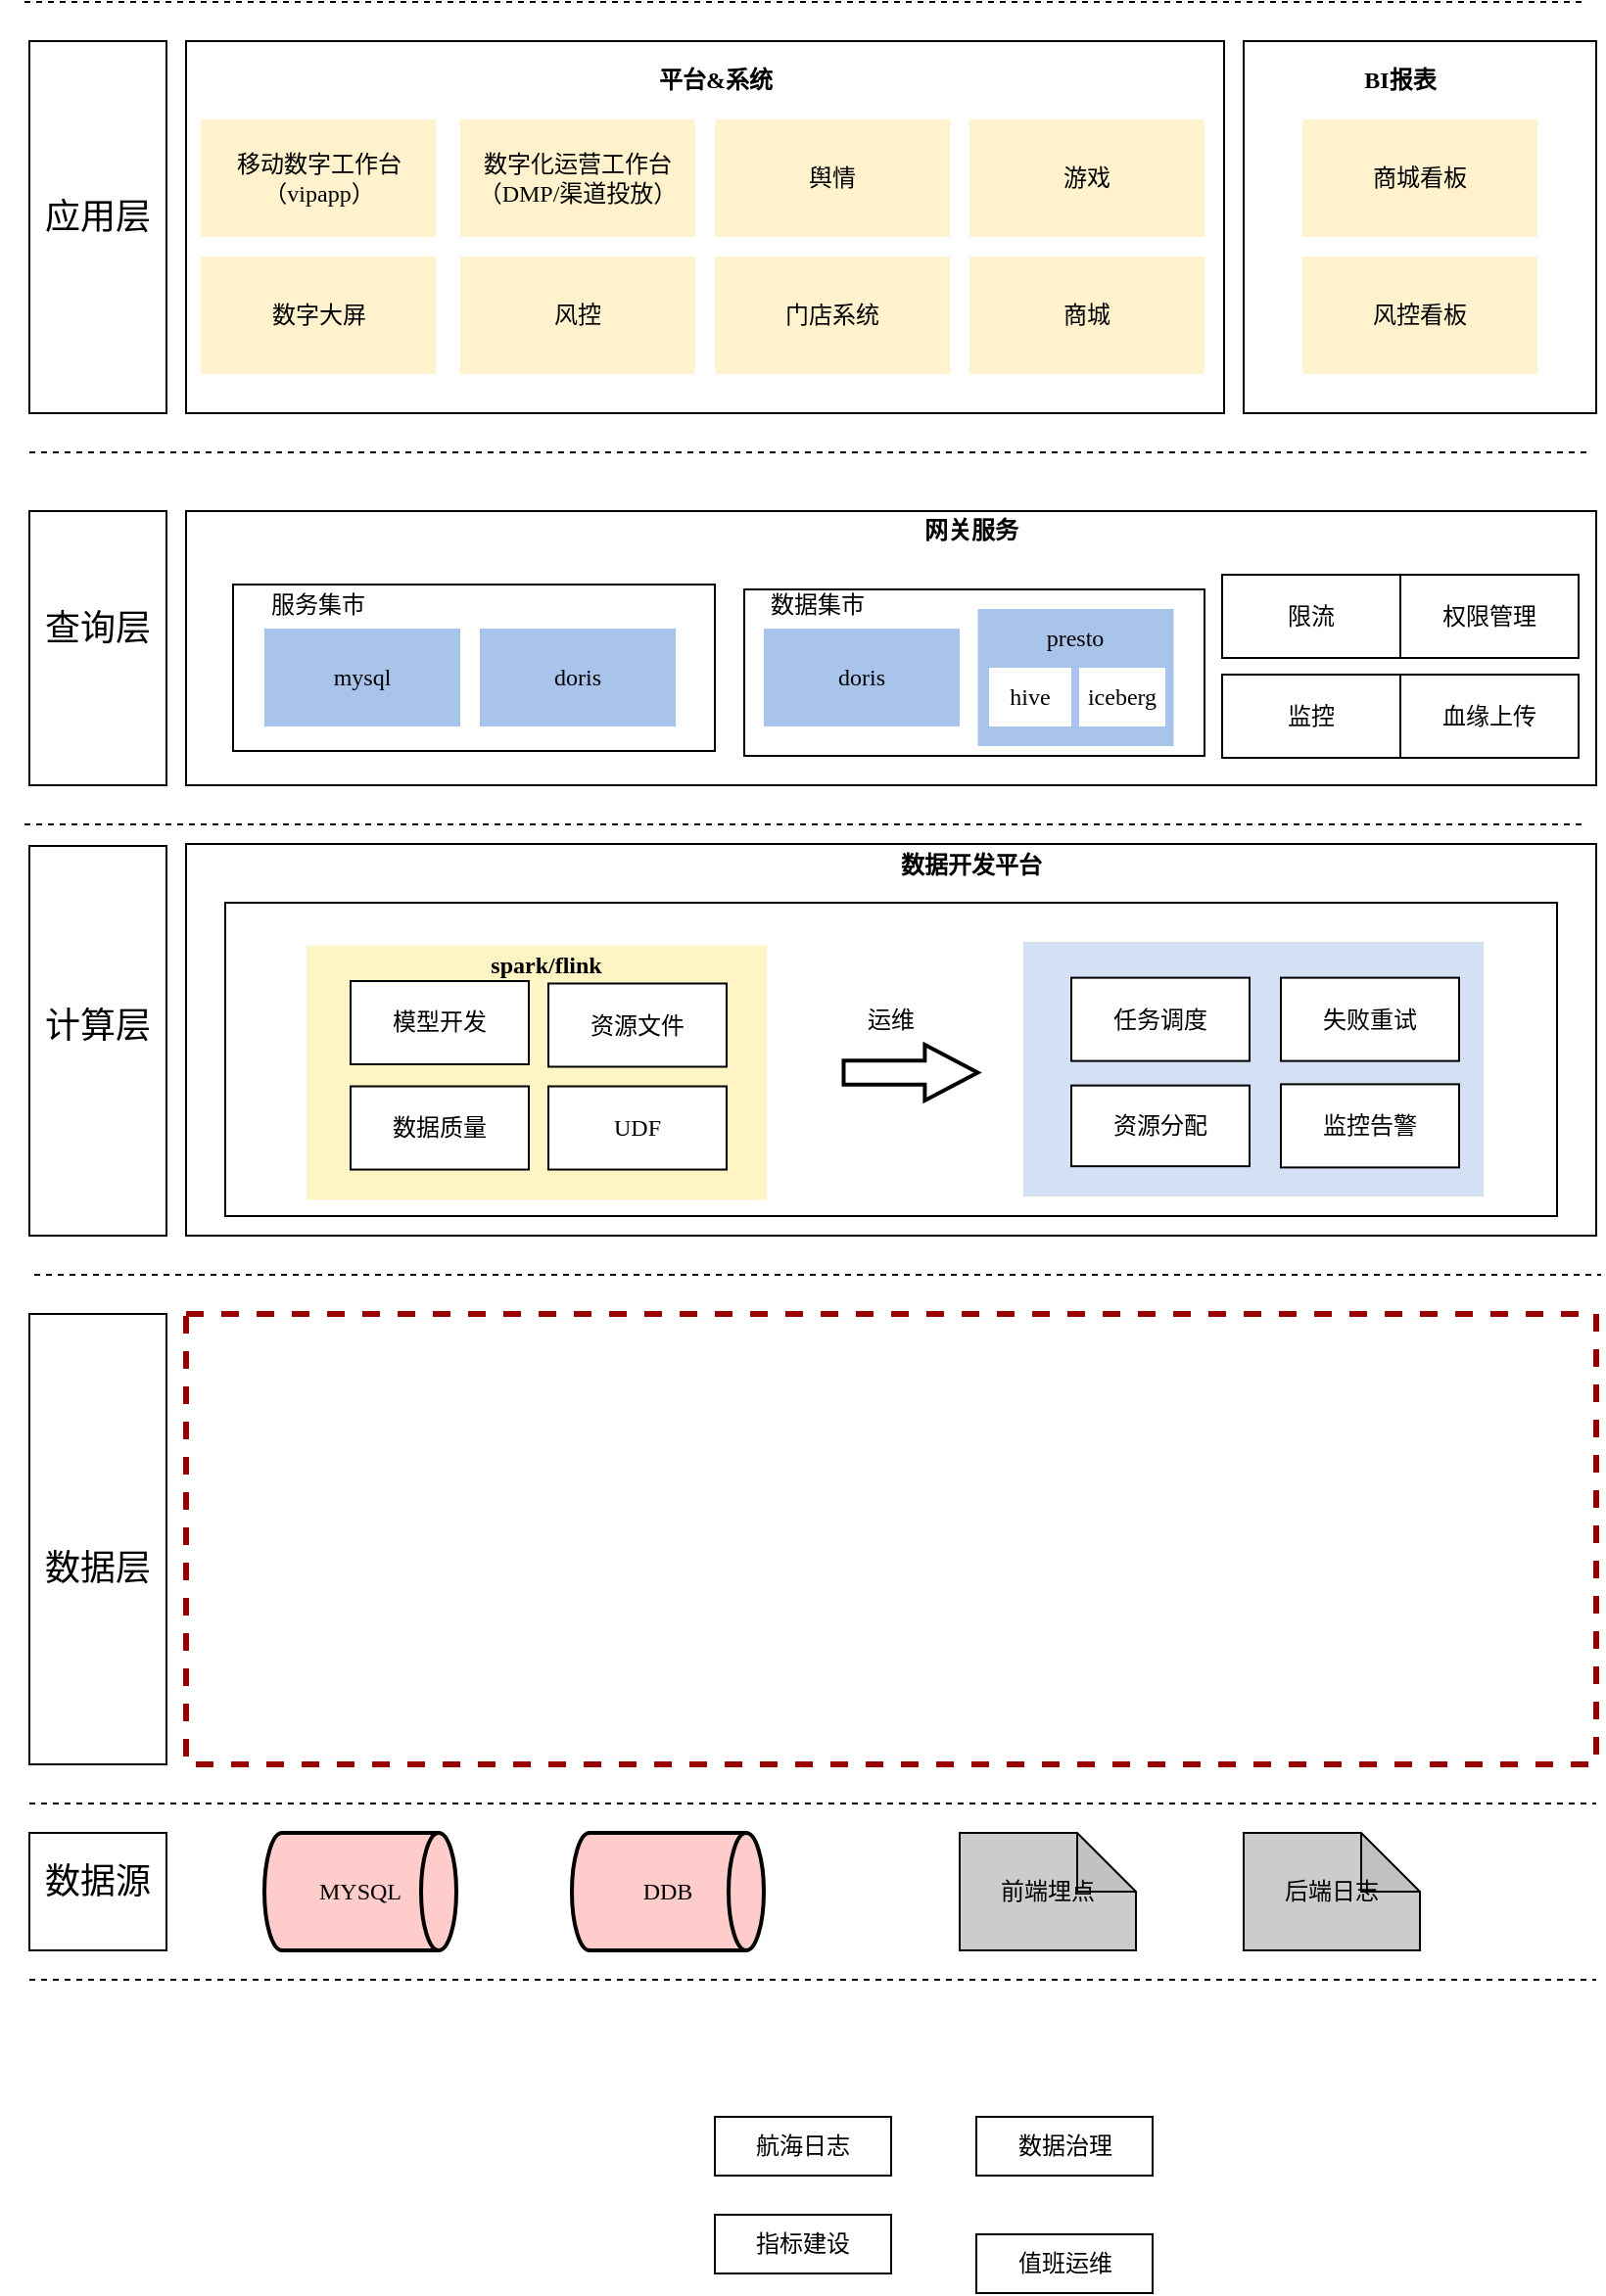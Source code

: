 <mxfile version="20.8.23" type="github">
  <diagram name="第 1 页" id="8vjXtbW4XhxlFyZ9hgyT">
    <mxGraphModel dx="1621" dy="1650" grid="1" gridSize="10" guides="1" tooltips="1" connect="1" arrows="1" fold="1" page="1" pageScale="1" pageWidth="827" pageHeight="1169" math="0" shadow="0">
      <root>
        <mxCell id="0" />
        <mxCell id="1" parent="0" />
        <mxCell id="_2noMWRmmMPCMAu7wt3I-14" value="" style="rounded=0;whiteSpace=wrap;html=1;fontFamily=微软雅黑;" vertex="1" parent="1">
          <mxGeometry y="685" width="70" height="60" as="geometry" />
        </mxCell>
        <mxCell id="_2noMWRmmMPCMAu7wt3I-13" value="" style="rounded=0;whiteSpace=wrap;html=1;fontFamily=微软雅黑;" vertex="1" parent="1">
          <mxGeometry y="420" width="70" height="230" as="geometry" />
        </mxCell>
        <mxCell id="_2noMWRmmMPCMAu7wt3I-6" value="" style="rounded=0;whiteSpace=wrap;html=1;fontFamily=微软雅黑;" vertex="1" parent="1">
          <mxGeometry y="181" width="70" height="199" as="geometry" />
        </mxCell>
        <mxCell id="_2noMWRmmMPCMAu7wt3I-5" value="" style="rounded=0;whiteSpace=wrap;html=1;fontFamily=微软雅黑;" vertex="1" parent="1">
          <mxGeometry y="10" width="70" height="140" as="geometry" />
        </mxCell>
        <mxCell id="ErQYisSNtyv5BiWGh4sq-3" value="" style="rounded=0;whiteSpace=wrap;html=1;fontFamily=微软雅黑;" parent="1" diagramCategory="general" diagramName="Rectangle" vertex="1">
          <mxGeometry x="80" y="-230" width="530" height="190" as="geometry" />
        </mxCell>
        <mxCell id="ErQYisSNtyv5BiWGh4sq-4" value="MYSQL" style="shape=mxgraph.flowchart.direct_data;whiteSpace=wrap;html=1;fillColor=#FFCCCC;strokeColor=#000000;strokeWidth=2;fontFamily=微软雅黑;" parent="1" diagramCategory="Flowchart" diagramName="DirectData" vertex="1">
          <mxGeometry x="120" y="685" width="98" height="60" as="geometry" />
        </mxCell>
        <mxCell id="ErQYisSNtyv5BiWGh4sq-5" value="DDB" style="shape=mxgraph.flowchart.direct_data;whiteSpace=wrap;html=1;fillColor=#FFCCCC;strokeColor=#000000;strokeWidth=2;fontFamily=微软雅黑;" parent="1" diagramCategory="Flowchart" diagramName="DirectData" vertex="1">
          <mxGeometry x="277" y="685" width="98" height="60" as="geometry" />
        </mxCell>
        <mxCell id="ErQYisSNtyv5BiWGh4sq-6" value="前端埋点" style="shape=note;whiteSpace=wrap;html=1;backgroundOutline=1;darkOpacity=0.05;strokeColor=#000000;fillColor=#CCCCCC;fontFamily=微软雅黑;" parent="1" diagramCategory="general" diagramName="Note" vertex="1">
          <mxGeometry x="475" y="685" width="90" height="60" as="geometry" />
        </mxCell>
        <mxCell id="ErQYisSNtyv5BiWGh4sq-7" value="" style="endArrow=none;dashed=1;html=1;fontFamily=微软雅黑;" parent="1" diagramCategory="general" diagramName="dashed" edge="1">
          <mxGeometry width="50" height="50" relative="1" as="geometry">
            <mxPoint y="670" as="sourcePoint" />
            <mxPoint x="800" y="670" as="targetPoint" />
          </mxGeometry>
        </mxCell>
        <mxCell id="ErQYisSNtyv5BiWGh4sq-8" value="" style="endArrow=none;dashed=1;html=1;fontFamily=微软雅黑;" parent="1" diagramCategory="general" diagramName="dashed" edge="1">
          <mxGeometry width="50" height="50" relative="1" as="geometry">
            <mxPoint x="2.5" y="400" as="sourcePoint" />
            <mxPoint x="802.5" y="400" as="targetPoint" />
          </mxGeometry>
        </mxCell>
        <mxCell id="ErQYisSNtyv5BiWGh4sq-13" value="后端日志" style="shape=note;whiteSpace=wrap;html=1;backgroundOutline=1;darkOpacity=0.05;strokeColor=#000000;fillColor=#CCCCCC;fontFamily=微软雅黑;" parent="1" diagramCategory="general" diagramName="Note" vertex="1">
          <mxGeometry x="620" y="685" width="90" height="60" as="geometry" />
        </mxCell>
        <mxCell id="ErQYisSNtyv5BiWGh4sq-14" value="" style="rounded=0;whiteSpace=wrap;html=1;fontFamily=微软雅黑;" parent="1" diagramCategory="general" diagramName="Rectangle" vertex="1">
          <mxGeometry x="80" y="180" width="720" height="200" as="geometry" />
        </mxCell>
        <mxCell id="ErQYisSNtyv5BiWGh4sq-15" value="" style="endArrow=none;dashed=1;html=1;fontFamily=微软雅黑;" parent="1" diagramCategory="general" diagramName="dashed" edge="1">
          <mxGeometry width="50" height="50" relative="1" as="geometry">
            <mxPoint x="-2.5" y="170" as="sourcePoint" />
            <mxPoint x="792.5" y="170" as="targetPoint" />
          </mxGeometry>
        </mxCell>
        <mxCell id="ErQYisSNtyv5BiWGh4sq-17" value="" style="rounded=0;whiteSpace=wrap;html=1;strokeColor=#990000;strokeWidth=3;dashed=1;fontFamily=微软雅黑;" parent="1" diagramCategory="general" diagramName="Rectangle" vertex="1">
          <mxGeometry x="80" y="420" width="720" height="230" as="geometry" />
        </mxCell>
        <mxCell id="ErQYisSNtyv5BiWGh4sq-18" value="移动数字工作台（vipapp）" style="rounded=0;whiteSpace=wrap;html=1;strokeColor=none;fillColor=#FFF2CC;fontFamily=微软雅黑;" parent="1" diagramCategory="general" diagramName="Rectangle" vertex="1">
          <mxGeometry x="87.5" y="-190" width="120" height="60" as="geometry" />
        </mxCell>
        <mxCell id="ErQYisSNtyv5BiWGh4sq-19" value="数字化运营工作台&lt;br&gt;（DMP/渠道投放）" style="rounded=0;whiteSpace=wrap;html=1;strokeColor=none;fillColor=#FFF2CC;fontFamily=微软雅黑;" parent="1" diagramCategory="general" diagramName="Rectangle" vertex="1">
          <mxGeometry x="220" y="-190" width="120" height="60" as="geometry" />
        </mxCell>
        <mxCell id="ErQYisSNtyv5BiWGh4sq-20" value="数字大屏" style="rounded=0;whiteSpace=wrap;html=1;strokeColor=none;fillColor=#FFF2CC;fontFamily=微软雅黑;" parent="1" diagramCategory="general" diagramName="Rectangle" vertex="1">
          <mxGeometry x="87.5" y="-120" width="120" height="60" as="geometry" />
        </mxCell>
        <mxCell id="ErQYisSNtyv5BiWGh4sq-21" value="" style="rounded=0;whiteSpace=wrap;html=1;fontFamily=微软雅黑;" parent="1" diagramCategory="general" diagramName="Rectangle" vertex="1">
          <mxGeometry x="620" y="-230" width="180" height="190" as="geometry" />
        </mxCell>
        <mxCell id="ErQYisSNtyv5BiWGh4sq-22" value="商城" style="rounded=0;whiteSpace=wrap;html=1;strokeColor=none;fillColor=#FFF2CC;fontFamily=微软雅黑;" parent="1" diagramCategory="general" diagramName="Rectangle" vertex="1">
          <mxGeometry x="480" y="-120" width="120" height="60" as="geometry" />
        </mxCell>
        <mxCell id="ErQYisSNtyv5BiWGh4sq-23" value="" style="rounded=0;whiteSpace=wrap;html=1;align=left;fontFamily=微软雅黑;" parent="1" diagramCategory="general" diagramName="Rectangle" vertex="1">
          <mxGeometry x="80" y="10" width="720" height="140" as="geometry" />
        </mxCell>
        <mxCell id="ErQYisSNtyv5BiWGh4sq-24" value="mysql" style="rounded=0;whiteSpace=wrap;html=1;fontFamily=微软雅黑;" parent="1" diagramCategory="general" diagramName="Rectangle" vertex="1">
          <mxGeometry x="180" y="65" width="100" height="50" as="geometry" />
        </mxCell>
        <mxCell id="ErQYisSNtyv5BiWGh4sq-25" value="网关服务" style="text;html=1;strokeColor=none;fillColor=none;align=center;verticalAlign=middle;whiteSpace=wrap;rounded=0;fontStyle=1;fontFamily=微软雅黑;" parent="1" diagramCategory="general" diagramName="text" vertex="1">
          <mxGeometry x="446" y="10" width="70" height="20" as="geometry" />
        </mxCell>
        <mxCell id="ErQYisSNtyv5BiWGh4sq-26" style="edgeStyle=orthogonalEdgeStyle;rounded=0;orthogonalLoop=1;jettySize=auto;html=1;exitX=0.5;exitY=1;exitDx=0;exitDy=0;fontFamily=微软雅黑;" parent="1" edge="1">
          <mxGeometry relative="1" as="geometry">
            <mxPoint x="534" y="70" as="sourcePoint" />
            <mxPoint x="534" y="70" as="targetPoint" />
          </mxGeometry>
        </mxCell>
        <mxCell id="ErQYisSNtyv5BiWGh4sq-27" value="" style="rounded=0;whiteSpace=wrap;html=1;align=left;fontFamily=微软雅黑;" parent="1" diagramCategory="general" diagramName="Rectangle" vertex="1">
          <mxGeometry x="100" y="210" width="680" height="160" as="geometry" />
        </mxCell>
        <mxCell id="ErQYisSNtyv5BiWGh4sq-28" value="门店系统" style="rounded=0;whiteSpace=wrap;html=1;strokeColor=none;fillColor=#FFF2CC;fontFamily=微软雅黑;" parent="1" diagramCategory="general" diagramName="Rectangle" vertex="1">
          <mxGeometry x="350" y="-120" width="120" height="60" as="geometry" />
        </mxCell>
        <mxCell id="ErQYisSNtyv5BiWGh4sq-29" value="舆情" style="rounded=0;whiteSpace=wrap;html=1;strokeColor=none;fillColor=#FFF2CC;fontFamily=微软雅黑;" parent="1" diagramCategory="general" diagramName="Rectangle" vertex="1">
          <mxGeometry x="350" y="-190" width="120" height="60" as="geometry" />
        </mxCell>
        <mxCell id="ErQYisSNtyv5BiWGh4sq-30" value="游戏" style="rounded=0;whiteSpace=wrap;html=1;strokeColor=none;fillColor=#FFF2CC;fontFamily=微软雅黑;" parent="1" diagramCategory="general" diagramName="Rectangle" vertex="1">
          <mxGeometry x="480" y="-190" width="120" height="60" as="geometry" />
        </mxCell>
        <mxCell id="ErQYisSNtyv5BiWGh4sq-31" value="风控" style="rounded=0;whiteSpace=wrap;html=1;strokeColor=none;fillColor=#FFF2CC;fontFamily=微软雅黑;" parent="1" diagramCategory="general" diagramName="Rectangle" vertex="1">
          <mxGeometry x="220" y="-120" width="120" height="60" as="geometry" />
        </mxCell>
        <mxCell id="ErQYisSNtyv5BiWGh4sq-32" value="商城看板" style="rounded=0;whiteSpace=wrap;html=1;strokeColor=none;fillColor=#FFF2CC;fontFamily=微软雅黑;" parent="1" diagramCategory="general" diagramName="Rectangle" vertex="1">
          <mxGeometry x="650" y="-190" width="120" height="60" as="geometry" />
        </mxCell>
        <mxCell id="ErQYisSNtyv5BiWGh4sq-33" value="风控看板" style="rounded=0;whiteSpace=wrap;html=1;strokeColor=none;fillColor=#FFF2CC;fontFamily=微软雅黑;" parent="1" diagramCategory="general" diagramName="Rectangle" vertex="1">
          <mxGeometry x="650" y="-120" width="120" height="60" as="geometry" />
        </mxCell>
        <mxCell id="ErQYisSNtyv5BiWGh4sq-34" value="平台&amp;amp;系统" style="text;html=1;strokeColor=none;fillColor=none;align=center;verticalAlign=middle;whiteSpace=wrap;rounded=0;fontStyle=1;fontFamily=微软雅黑;" parent="1" diagramCategory="general" diagramName="text" vertex="1">
          <mxGeometry x="317.75" y="-220" width="65" height="20" as="geometry" />
        </mxCell>
        <mxCell id="ErQYisSNtyv5BiWGh4sq-35" value="BI报表" style="text;html=1;strokeColor=none;fillColor=none;align=center;verticalAlign=middle;whiteSpace=wrap;rounded=0;fontFamily=微软雅黑;fontStyle=1" parent="1" diagramCategory="general" diagramName="text" vertex="1">
          <mxGeometry x="680" y="-220" width="40" height="20" as="geometry" />
        </mxCell>
        <mxCell id="ErQYisSNtyv5BiWGh4sq-36" value="" style="rounded=0;whiteSpace=wrap;html=1;fontFamily=微软雅黑;" parent="1" diagramCategory="general" diagramName="Rectangle" vertex="1">
          <mxGeometry x="104" y="47.5" width="246" height="85" as="geometry" />
        </mxCell>
        <mxCell id="ErQYisSNtyv5BiWGh4sq-37" value="mysql" style="rounded=0;whiteSpace=wrap;html=1;strokeColor=none;fillColor=#A9C4EB;fontFamily=微软雅黑;" parent="1" diagramCategory="general" diagramName="Rectangle" vertex="1">
          <mxGeometry x="120" y="70" width="100" height="50" as="geometry" />
        </mxCell>
        <mxCell id="ErQYisSNtyv5BiWGh4sq-38" value="doris" style="rounded=0;whiteSpace=wrap;html=1;strokeColor=none;fillColor=#A9C4EB;fontFamily=微软雅黑;" parent="1" diagramCategory="general" diagramName="Rectangle" vertex="1">
          <mxGeometry x="230" y="70" width="100" height="50" as="geometry" />
        </mxCell>
        <mxCell id="ErQYisSNtyv5BiWGh4sq-39" value="服务集市" style="text;html=1;strokeColor=none;fillColor=none;align=center;verticalAlign=middle;whiteSpace=wrap;rounded=0;fontFamily=微软雅黑;" parent="1" diagramCategory="general" diagramName="text" vertex="1">
          <mxGeometry x="120" y="47.5" width="55" height="20" as="geometry" />
        </mxCell>
        <mxCell id="ErQYisSNtyv5BiWGh4sq-40" value="" style="rounded=0;whiteSpace=wrap;html=1;fontFamily=微软雅黑;" parent="1" diagramCategory="general" diagramName="Rectangle" vertex="1">
          <mxGeometry x="365" y="50" width="235" height="85" as="geometry" />
        </mxCell>
        <mxCell id="ErQYisSNtyv5BiWGh4sq-41" value="doris" style="rounded=0;whiteSpace=wrap;html=1;strokeColor=none;fillColor=#A9C4EB;fontFamily=微软雅黑;" parent="1" diagramCategory="general" diagramName="Rectangle" vertex="1">
          <mxGeometry x="375" y="70" width="100" height="50" as="geometry" />
        </mxCell>
        <mxCell id="ErQYisSNtyv5BiWGh4sq-42" value="" style="rounded=0;whiteSpace=wrap;html=1;strokeColor=none;fillColor=#A9C4EB;fontFamily=微软雅黑;" parent="1" diagramCategory="general" diagramName="Rectangle" vertex="1">
          <mxGeometry x="484.25" y="60" width="100" height="70" as="geometry" />
        </mxCell>
        <mxCell id="ErQYisSNtyv5BiWGh4sq-43" value="数据集市" style="text;html=1;strokeColor=none;fillColor=none;align=center;verticalAlign=middle;whiteSpace=wrap;rounded=0;fontFamily=微软雅黑;" parent="1" diagramCategory="general" diagramName="text" vertex="1">
          <mxGeometry x="375" y="47.5" width="55" height="20" as="geometry" />
        </mxCell>
        <mxCell id="ErQYisSNtyv5BiWGh4sq-44" value="数据开发平台" style="text;html=1;strokeColor=none;fillColor=none;align=center;verticalAlign=middle;whiteSpace=wrap;rounded=0;fontStyle=1;fontFamily=微软雅黑;" parent="1" diagramCategory="general" diagramName="text" vertex="1">
          <mxGeometry x="436" y="181" width="90" height="20" as="geometry" />
        </mxCell>
        <mxCell id="ErQYisSNtyv5BiWGh4sq-45" value="" style="endArrow=none;dashed=1;html=1;fontFamily=微软雅黑;" parent="1" diagramCategory="general" diagramName="dashed" edge="1">
          <mxGeometry width="50" height="50" relative="1" as="geometry">
            <mxPoint x="-2.5" y="-250" as="sourcePoint" />
            <mxPoint x="792.5" y="-250" as="targetPoint" />
          </mxGeometry>
        </mxCell>
        <mxCell id="ErQYisSNtyv5BiWGh4sq-56" value="" style="shape=mxgraph.flowchart.transfer;whiteSpace=wrap;html=1;fillColor=#ffffff;strokeColor=#000000;strokeWidth=2;fontFamily=微软雅黑;" parent="1" diagramCategory="Flowchart" diagramName="Transfer" vertex="1">
          <mxGeometry x="415.75" y="282.5" width="68.5" height="28.5" as="geometry" />
        </mxCell>
        <mxCell id="ErQYisSNtyv5BiWGh4sq-57" value="" style="rounded=0;whiteSpace=wrap;html=1;fillColor=#FFF4C3;strokeColor=none;fontFamily=微软雅黑;" parent="1" diagramCategory="general" diagramName="Rectangle" vertex="1">
          <mxGeometry x="141.5" y="231.75" width="235" height="130" as="geometry" />
        </mxCell>
        <mxCell id="ErQYisSNtyv5BiWGh4sq-58" value="模型开发" style="rounded=0;whiteSpace=wrap;html=1;fontFamily=微软雅黑;" parent="1" diagramCategory="general" diagramName="Rectangle" vertex="1">
          <mxGeometry x="164" y="250" width="91" height="42.5" as="geometry" />
        </mxCell>
        <mxCell id="ErQYisSNtyv5BiWGh4sq-59" value="资源文件" style="rounded=0;whiteSpace=wrap;html=1;fontFamily=微软雅黑;" parent="1" diagramCategory="general" diagramName="Rectangle" vertex="1">
          <mxGeometry x="265" y="251.25" width="91" height="42.5" as="geometry" />
        </mxCell>
        <mxCell id="ErQYisSNtyv5BiWGh4sq-60" value="UDF" style="rounded=0;whiteSpace=wrap;html=1;fontFamily=微软雅黑;" parent="1" diagramCategory="general" diagramName="Rectangle" vertex="1">
          <mxGeometry x="265" y="303.76" width="91" height="42.5" as="geometry" />
        </mxCell>
        <mxCell id="ErQYisSNtyv5BiWGh4sq-61" value="数据质量" style="rounded=0;whiteSpace=wrap;html=1;fontFamily=微软雅黑;" parent="1" diagramCategory="general" diagramName="Rectangle" vertex="1">
          <mxGeometry x="164" y="303.76" width="91" height="42.5" as="geometry" />
        </mxCell>
        <mxCell id="ErQYisSNtyv5BiWGh4sq-62" value="" style="rounded=0;whiteSpace=wrap;html=1;strokeColor=none;fillColor=#D4E1F5;fontFamily=微软雅黑;" parent="1" diagramCategory="general" diagramName="Rectangle" vertex="1">
          <mxGeometry x="507.5" y="230" width="235" height="130" as="geometry" />
        </mxCell>
        <mxCell id="ErQYisSNtyv5BiWGh4sq-63" value="资源分配" style="rounded=0;whiteSpace=wrap;html=1;fontFamily=微软雅黑;" parent="1" diagramCategory="general" diagramName="Rectangle" vertex="1">
          <mxGeometry x="532" y="303.32" width="91" height="41.25" as="geometry" />
        </mxCell>
        <mxCell id="ErQYisSNtyv5BiWGh4sq-64" value="任务调度" style="rounded=0;whiteSpace=wrap;html=1;fontFamily=微软雅黑;" parent="1" diagramCategory="general" diagramName="Rectangle" vertex="1">
          <mxGeometry x="532" y="248.31" width="91" height="42.5" as="geometry" />
        </mxCell>
        <mxCell id="ErQYisSNtyv5BiWGh4sq-65" value="失败重试" style="rounded=0;whiteSpace=wrap;html=1;fontFamily=微软雅黑;" parent="1" diagramCategory="general" diagramName="Rectangle" vertex="1">
          <mxGeometry x="639" y="248.31" width="91" height="42.5" as="geometry" />
        </mxCell>
        <mxCell id="ErQYisSNtyv5BiWGh4sq-66" value="监控告警" style="rounded=0;whiteSpace=wrap;html=1;fontFamily=微软雅黑;" parent="1" diagramCategory="general" diagramName="Rectangle" vertex="1">
          <mxGeometry x="639" y="302.69" width="91" height="42.5" as="geometry" />
        </mxCell>
        <mxCell id="ErQYisSNtyv5BiWGh4sq-67" value="spark/flink" style="text;html=1;strokeColor=none;fillColor=none;align=center;verticalAlign=middle;whiteSpace=wrap;rounded=0;fontStyle=1;fontFamily=微软雅黑;" parent="1" diagramCategory="general" diagramName="text" vertex="1">
          <mxGeometry x="244" y="231.75" width="40" height="20" as="geometry" />
        </mxCell>
        <mxCell id="ErQYisSNtyv5BiWGh4sq-68" value="" style="endArrow=none;dashed=1;html=1;fontFamily=微软雅黑;" parent="1" diagramCategory="general" diagramName="dashed" edge="1">
          <mxGeometry width="50" height="50" relative="1" as="geometry">
            <mxPoint y="-20" as="sourcePoint" />
            <mxPoint x="795" y="-20" as="targetPoint" />
          </mxGeometry>
        </mxCell>
        <mxCell id="ErQYisSNtyv5BiWGh4sq-69" value="运维" style="text;html=1;strokeColor=none;fillColor=none;align=center;verticalAlign=middle;whiteSpace=wrap;rounded=0;fontFamily=微软雅黑;" parent="1" diagramCategory="general" diagramName="text" vertex="1">
          <mxGeometry x="420" y="260" width="40" height="20" as="geometry" />
        </mxCell>
        <mxCell id="ErQYisSNtyv5BiWGh4sq-70" value="" style="endArrow=none;dashed=1;html=1;fontFamily=微软雅黑;" parent="1" diagramCategory="general" diagramName="dashed" edge="1">
          <mxGeometry width="50" height="50" relative="1" as="geometry">
            <mxPoint y="760" as="sourcePoint" />
            <mxPoint x="800" y="760" as="targetPoint" />
          </mxGeometry>
        </mxCell>
        <mxCell id="ErQYisSNtyv5BiWGh4sq-72" value="权限管理" style="rounded=0;whiteSpace=wrap;html=1;fontFamily=微软雅黑;" parent="1" diagramCategory="general" diagramName="Rectangle" vertex="1">
          <mxGeometry x="700" y="42.5" width="91" height="42.5" as="geometry" />
        </mxCell>
        <mxCell id="ErQYisSNtyv5BiWGh4sq-73" value="血缘上传" style="rounded=0;whiteSpace=wrap;html=1;fontFamily=微软雅黑;" parent="1" diagramCategory="general" diagramName="Rectangle" vertex="1">
          <mxGeometry x="700" y="93.5" width="91" height="42.5" as="geometry" />
        </mxCell>
        <mxCell id="ErQYisSNtyv5BiWGh4sq-84" value="指标建设" style="rounded=0;whiteSpace=wrap;html=1;fontFamily=微软雅黑;" parent="1" diagramCategory="general" diagramName="Rectangle" vertex="1">
          <mxGeometry x="350" y="880" width="90" height="30" as="geometry" />
        </mxCell>
        <mxCell id="ErQYisSNtyv5BiWGh4sq-100" value="presto" style="text;html=1;strokeColor=none;fillColor=none;align=center;verticalAlign=middle;whiteSpace=wrap;rounded=0;fontFamily=微软雅黑;" parent="1" diagramCategory="general" diagramName="text" vertex="1">
          <mxGeometry x="514.25" y="65" width="40" height="20" as="geometry" />
        </mxCell>
        <mxCell id="ErQYisSNtyv5BiWGh4sq-101" value="hive" style="rounded=0;whiteSpace=wrap;html=1;strokeColor=none;fontFamily=微软雅黑;" parent="1" diagramCategory="general" diagramName="Rectangle" vertex="1">
          <mxGeometry x="490" y="90" width="42" height="30" as="geometry" />
        </mxCell>
        <mxCell id="ErQYisSNtyv5BiWGh4sq-102" value="iceberg" style="rounded=0;whiteSpace=wrap;html=1;strokeColor=none;fontFamily=微软雅黑;" parent="1" diagramCategory="general" diagramName="Rectangle" vertex="1">
          <mxGeometry x="536" y="90" width="44" height="30" as="geometry" />
        </mxCell>
        <mxCell id="ErQYisSNtyv5BiWGh4sq-103" value="限流" style="rounded=0;whiteSpace=wrap;html=1;fontFamily=微软雅黑;" parent="1" diagramCategory="general" diagramName="Rectangle" vertex="1">
          <mxGeometry x="609" y="42.5" width="91" height="42.5" as="geometry" />
        </mxCell>
        <mxCell id="ErQYisSNtyv5BiWGh4sq-104" value="监控" style="rounded=0;whiteSpace=wrap;html=1;fontFamily=微软雅黑;" parent="1" diagramCategory="general" diagramName="Rectangle" vertex="1">
          <mxGeometry x="609" y="93.5" width="91" height="42.5" as="geometry" />
        </mxCell>
        <mxCell id="_2noMWRmmMPCMAu7wt3I-3" value="" style="rounded=0;whiteSpace=wrap;html=1;fontFamily=微软雅黑;" vertex="1" parent="1">
          <mxGeometry y="-230" width="70" height="190" as="geometry" />
        </mxCell>
        <mxCell id="ErQYisSNtyv5BiWGh4sq-11" value="&lt;span style=&quot;font-size: 18px;&quot;&gt;应用层&lt;/span&gt;" style="text;html=1;strokeColor=none;fillColor=none;align=center;verticalAlign=middle;whiteSpace=wrap;rounded=0;fontFamily=微软雅黑;" parent="1" diagramCategory="general" diagramName="text" vertex="1">
          <mxGeometry y="-150" width="70" height="20" as="geometry" />
        </mxCell>
        <mxCell id="ErQYisSNtyv5BiWGh4sq-9" value="&lt;font style=&quot;font-size: 18px;&quot;&gt;数据源&lt;/font&gt;" style="text;html=1;strokeColor=none;fillColor=none;align=center;verticalAlign=middle;whiteSpace=wrap;rounded=0;fontFamily=微软雅黑;" parent="1" diagramCategory="general" diagramName="text" vertex="1">
          <mxGeometry y="700" width="70" height="20" as="geometry" />
        </mxCell>
        <mxCell id="ErQYisSNtyv5BiWGh4sq-10" value="&lt;span style=&quot;font-size: 18px;&quot;&gt;计算层&lt;/span&gt;" style="text;html=1;strokeColor=none;fillColor=none;align=center;verticalAlign=middle;whiteSpace=wrap;rounded=0;fontFamily=微软雅黑;" parent="1" diagramCategory="general" diagramName="text" vertex="1">
          <mxGeometry y="262.5" width="70" height="20" as="geometry" />
        </mxCell>
        <mxCell id="ErQYisSNtyv5BiWGh4sq-12" value="&lt;span style=&quot;font-size: 18px;&quot;&gt;数据层&lt;/span&gt;" style="text;html=1;strokeColor=none;fillColor=none;align=center;verticalAlign=middle;whiteSpace=wrap;rounded=0;fontFamily=微软雅黑;" parent="1" diagramCategory="general" diagramName="text" vertex="1">
          <mxGeometry x="-15" y="540" width="100" height="20" as="geometry" />
        </mxCell>
        <mxCell id="ErQYisSNtyv5BiWGh4sq-16" value="&lt;span style=&quot;font-size: 18px;&quot;&gt;查询层&lt;/span&gt;" style="text;html=1;strokeColor=none;fillColor=none;align=center;verticalAlign=middle;whiteSpace=wrap;rounded=0;fontFamily=微软雅黑;" parent="1" diagramCategory="general" diagramName="text" vertex="1">
          <mxGeometry y="60" width="70" height="20" as="geometry" />
        </mxCell>
        <mxCell id="_2noMWRmmMPCMAu7wt3I-10" value="值班运维" style="rounded=0;whiteSpace=wrap;html=1;fontFamily=微软雅黑;" diagramCategory="general" diagramName="Rectangle" vertex="1" parent="1">
          <mxGeometry x="483.5" y="890" width="90" height="30" as="geometry" />
        </mxCell>
        <mxCell id="_2noMWRmmMPCMAu7wt3I-11" value="数据治理" style="rounded=0;whiteSpace=wrap;html=1;fontFamily=微软雅黑;" diagramCategory="general" diagramName="Rectangle" vertex="1" parent="1">
          <mxGeometry x="483.5" y="830" width="90" height="30" as="geometry" />
        </mxCell>
        <mxCell id="_2noMWRmmMPCMAu7wt3I-12" value="航海日志" style="rounded=0;whiteSpace=wrap;html=1;fontFamily=微软雅黑;" diagramCategory="general" diagramName="Rectangle" vertex="1" parent="1">
          <mxGeometry x="350" y="830" width="90" height="30" as="geometry" />
        </mxCell>
      </root>
    </mxGraphModel>
  </diagram>
</mxfile>
